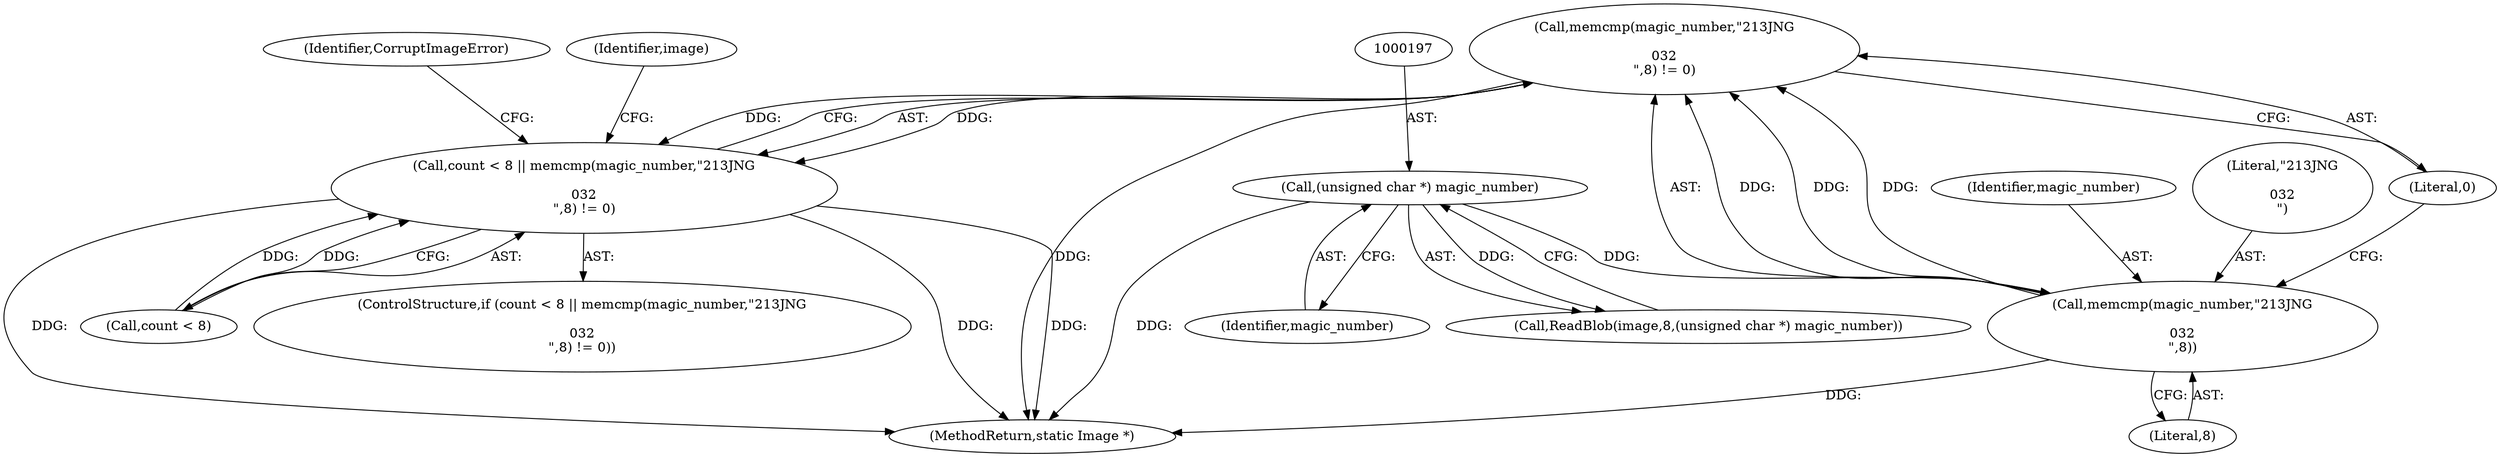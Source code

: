 digraph "0_ImageMagick_aa84944b405acebbeefe871d0f64969b9e9f31ac@API" {
"1000204" [label="(Call,memcmp(magic_number,\"\213JNG\r\n\032\n\",8) != 0)"];
"1000205" [label="(Call,memcmp(magic_number,\"\213JNG\r\n\032\n\",8))"];
"1000196" [label="(Call,(unsigned char *) magic_number)"];
"1000200" [label="(Call,count < 8 || memcmp(magic_number,\"\213JNG\r\n\032\n\",8) != 0)"];
"1000205" [label="(Call,memcmp(magic_number,\"\213JNG\r\n\032\n\",8))"];
"1000198" [label="(Identifier,magic_number)"];
"1000216" [label="(Identifier,image)"];
"1000201" [label="(Call,count < 8)"];
"1000211" [label="(Identifier,CorruptImageError)"];
"1000199" [label="(ControlStructure,if (count < 8 || memcmp(magic_number,\"\213JNG\r\n\032\n\",8) != 0))"];
"1000204" [label="(Call,memcmp(magic_number,\"\213JNG\r\n\032\n\",8) != 0)"];
"1000206" [label="(Identifier,magic_number)"];
"1000196" [label="(Call,(unsigned char *) magic_number)"];
"1000193" [label="(Call,ReadBlob(image,8,(unsigned char *) magic_number))"];
"1000323" [label="(MethodReturn,static Image *)"];
"1000208" [label="(Literal,8)"];
"1000207" [label="(Literal,\"\213JNG\r\n\032\n\")"];
"1000209" [label="(Literal,0)"];
"1000200" [label="(Call,count < 8 || memcmp(magic_number,\"\213JNG\r\n\032\n\",8) != 0)"];
"1000204" -> "1000200"  [label="AST: "];
"1000204" -> "1000209"  [label="CFG: "];
"1000205" -> "1000204"  [label="AST: "];
"1000209" -> "1000204"  [label="AST: "];
"1000200" -> "1000204"  [label="CFG: "];
"1000204" -> "1000323"  [label="DDG: "];
"1000204" -> "1000200"  [label="DDG: "];
"1000204" -> "1000200"  [label="DDG: "];
"1000205" -> "1000204"  [label="DDG: "];
"1000205" -> "1000204"  [label="DDG: "];
"1000205" -> "1000204"  [label="DDG: "];
"1000205" -> "1000208"  [label="CFG: "];
"1000206" -> "1000205"  [label="AST: "];
"1000207" -> "1000205"  [label="AST: "];
"1000208" -> "1000205"  [label="AST: "];
"1000209" -> "1000205"  [label="CFG: "];
"1000205" -> "1000323"  [label="DDG: "];
"1000196" -> "1000205"  [label="DDG: "];
"1000196" -> "1000193"  [label="AST: "];
"1000196" -> "1000198"  [label="CFG: "];
"1000197" -> "1000196"  [label="AST: "];
"1000198" -> "1000196"  [label="AST: "];
"1000193" -> "1000196"  [label="CFG: "];
"1000196" -> "1000323"  [label="DDG: "];
"1000196" -> "1000193"  [label="DDG: "];
"1000200" -> "1000199"  [label="AST: "];
"1000200" -> "1000201"  [label="CFG: "];
"1000201" -> "1000200"  [label="AST: "];
"1000211" -> "1000200"  [label="CFG: "];
"1000216" -> "1000200"  [label="CFG: "];
"1000200" -> "1000323"  [label="DDG: "];
"1000200" -> "1000323"  [label="DDG: "];
"1000200" -> "1000323"  [label="DDG: "];
"1000201" -> "1000200"  [label="DDG: "];
"1000201" -> "1000200"  [label="DDG: "];
}
